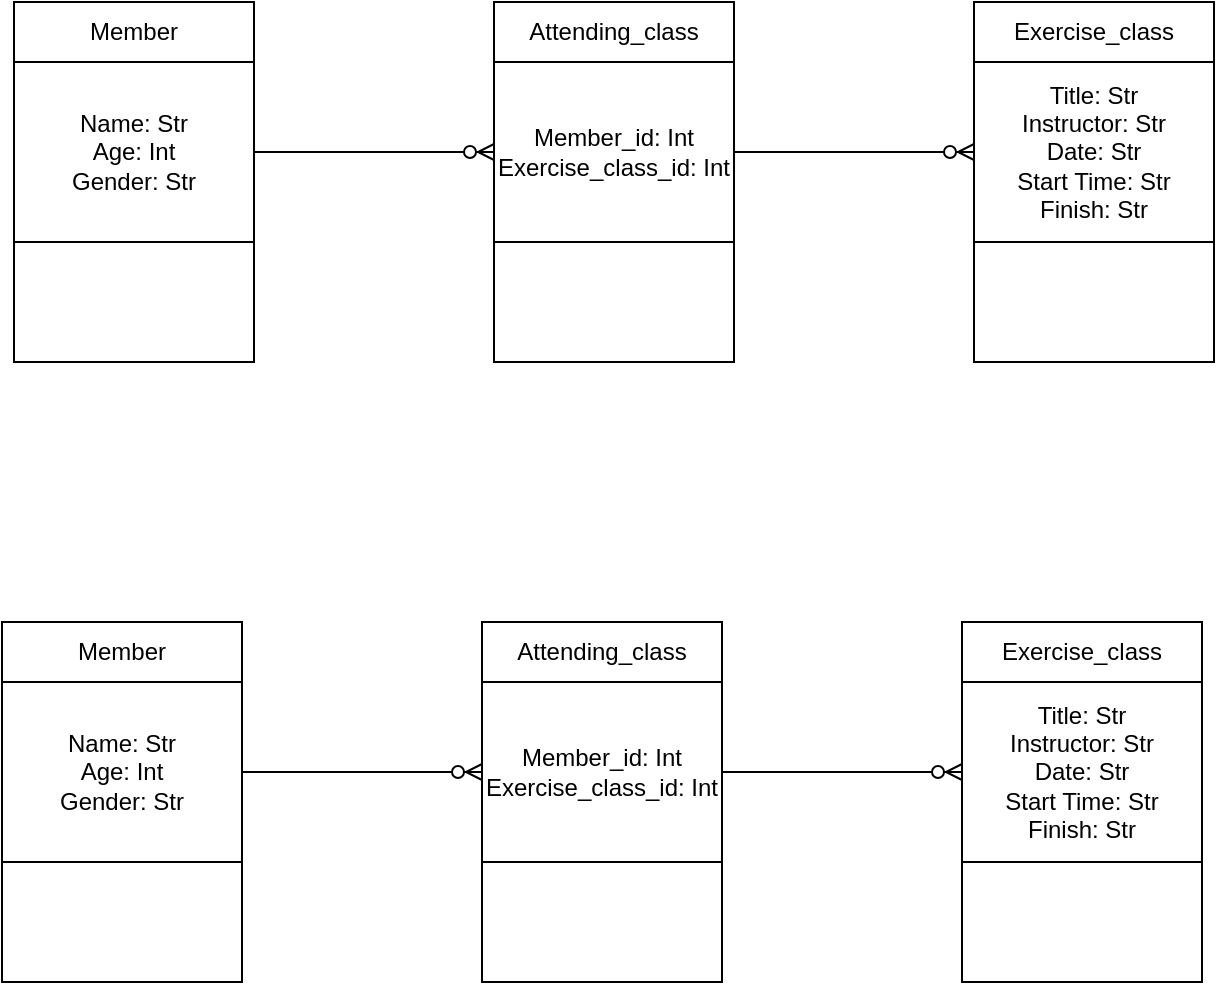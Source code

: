 <mxfile version="17.4.6" type="device"><diagram id="OkRqIn2SzFLZ9JFjaS4g" name="Page-1"><mxGraphModel dx="860" dy="558" grid="1" gridSize="10" guides="1" tooltips="1" connect="1" arrows="1" fold="1" page="1" pageScale="1" pageWidth="827" pageHeight="1169" math="0" shadow="0"><root><mxCell id="0"/><mxCell id="1" parent="0"/><mxCell id="AZ4OjbYlGEcBIqRWg4ta-1" value="" style="rounded=0;whiteSpace=wrap;html=1;" vertex="1" parent="1"><mxGeometry x="120" y="200" width="120" height="60" as="geometry"/></mxCell><mxCell id="AZ4OjbYlGEcBIqRWg4ta-2" value="Name: Str&lt;br&gt;Age: Int&lt;br&gt;Gender: Str" style="rounded=0;whiteSpace=wrap;html=1;" vertex="1" parent="1"><mxGeometry x="120" y="110" width="120" height="90" as="geometry"/></mxCell><mxCell id="AZ4OjbYlGEcBIqRWg4ta-3" value="Member" style="rounded=0;whiteSpace=wrap;html=1;" vertex="1" parent="1"><mxGeometry x="120" y="80" width="120" height="30" as="geometry"/></mxCell><mxCell id="AZ4OjbYlGEcBIqRWg4ta-4" value="" style="rounded=0;whiteSpace=wrap;html=1;" vertex="1" parent="1"><mxGeometry x="600" y="200" width="120" height="60" as="geometry"/></mxCell><mxCell id="AZ4OjbYlGEcBIqRWg4ta-5" value="Title: Str&lt;br&gt;Instructor: Str&lt;br&gt;Date: Str&lt;br&gt;Start Time: Str&lt;br&gt;Finish: Str&lt;br&gt;" style="rounded=0;whiteSpace=wrap;html=1;" vertex="1" parent="1"><mxGeometry x="600" y="110" width="120" height="90" as="geometry"/></mxCell><mxCell id="AZ4OjbYlGEcBIqRWg4ta-6" value="Exercise_class" style="rounded=0;whiteSpace=wrap;html=1;" vertex="1" parent="1"><mxGeometry x="600" y="80" width="120" height="30" as="geometry"/></mxCell><mxCell id="AZ4OjbYlGEcBIqRWg4ta-8" value="" style="rounded=0;whiteSpace=wrap;html=1;" vertex="1" parent="1"><mxGeometry x="360" y="200" width="120" height="60" as="geometry"/></mxCell><mxCell id="AZ4OjbYlGEcBIqRWg4ta-9" value="Member_id: Int&lt;br&gt;Exercise_class_id: Int" style="rounded=0;whiteSpace=wrap;html=1;" vertex="1" parent="1"><mxGeometry x="360" y="110" width="120" height="90" as="geometry"/></mxCell><mxCell id="AZ4OjbYlGEcBIqRWg4ta-10" value="Attending_class" style="rounded=0;whiteSpace=wrap;html=1;" vertex="1" parent="1"><mxGeometry x="360" y="80" width="120" height="30" as="geometry"/></mxCell><mxCell id="AZ4OjbYlGEcBIqRWg4ta-11" value="" style="edgeStyle=entityRelationEdgeStyle;fontSize=12;html=1;endArrow=ERzeroToMany;endFill=1;rounded=0;entryX=0;entryY=0.5;entryDx=0;entryDy=0;exitX=1;exitY=0.5;exitDx=0;exitDy=0;" edge="1" parent="1" source="AZ4OjbYlGEcBIqRWg4ta-2" target="AZ4OjbYlGEcBIqRWg4ta-9"><mxGeometry width="100" height="100" relative="1" as="geometry"><mxPoint x="240" y="160" as="sourcePoint"/><mxPoint x="340" y="60" as="targetPoint"/></mxGeometry></mxCell><mxCell id="AZ4OjbYlGEcBIqRWg4ta-13" value="" style="edgeStyle=entityRelationEdgeStyle;fontSize=12;html=1;endArrow=ERzeroToMany;endFill=1;rounded=0;entryX=0;entryY=0.5;entryDx=0;entryDy=0;" edge="1" parent="1" target="AZ4OjbYlGEcBIqRWg4ta-5"><mxGeometry width="100" height="100" relative="1" as="geometry"><mxPoint x="480" y="155" as="sourcePoint"/><mxPoint x="580" y="60" as="targetPoint"/></mxGeometry></mxCell><mxCell id="AZ4OjbYlGEcBIqRWg4ta-14" value="" style="rounded=0;whiteSpace=wrap;html=1;" vertex="1" parent="1"><mxGeometry x="114" y="510" width="120" height="60" as="geometry"/></mxCell><mxCell id="AZ4OjbYlGEcBIqRWg4ta-15" value="Name: Str&lt;br&gt;Age: Int&lt;br&gt;Gender: Str" style="rounded=0;whiteSpace=wrap;html=1;" vertex="1" parent="1"><mxGeometry x="114" y="420" width="120" height="90" as="geometry"/></mxCell><mxCell id="AZ4OjbYlGEcBIqRWg4ta-16" value="Member" style="rounded=0;whiteSpace=wrap;html=1;" vertex="1" parent="1"><mxGeometry x="114" y="390" width="120" height="30" as="geometry"/></mxCell><mxCell id="AZ4OjbYlGEcBIqRWg4ta-17" value="" style="rounded=0;whiteSpace=wrap;html=1;" vertex="1" parent="1"><mxGeometry x="594" y="510" width="120" height="60" as="geometry"/></mxCell><mxCell id="AZ4OjbYlGEcBIqRWg4ta-18" value="Title: Str&lt;br&gt;Instructor: Str&lt;br&gt;Date: Str&lt;br&gt;Start Time: Str&lt;br&gt;Finish: Str&lt;br&gt;" style="rounded=0;whiteSpace=wrap;html=1;" vertex="1" parent="1"><mxGeometry x="594" y="420" width="120" height="90" as="geometry"/></mxCell><mxCell id="AZ4OjbYlGEcBIqRWg4ta-19" value="Exercise_class" style="rounded=0;whiteSpace=wrap;html=1;" vertex="1" parent="1"><mxGeometry x="594" y="390" width="120" height="30" as="geometry"/></mxCell><mxCell id="AZ4OjbYlGEcBIqRWg4ta-20" value="" style="rounded=0;whiteSpace=wrap;html=1;" vertex="1" parent="1"><mxGeometry x="354" y="510" width="120" height="60" as="geometry"/></mxCell><mxCell id="AZ4OjbYlGEcBIqRWg4ta-21" value="Member_id: Int&lt;br&gt;Exercise_class_id: Int" style="rounded=0;whiteSpace=wrap;html=1;" vertex="1" parent="1"><mxGeometry x="354" y="420" width="120" height="90" as="geometry"/></mxCell><mxCell id="AZ4OjbYlGEcBIqRWg4ta-22" value="Attending_class" style="rounded=0;whiteSpace=wrap;html=1;" vertex="1" parent="1"><mxGeometry x="354" y="390" width="120" height="30" as="geometry"/></mxCell><mxCell id="AZ4OjbYlGEcBIqRWg4ta-23" value="" style="edgeStyle=entityRelationEdgeStyle;fontSize=12;html=1;endArrow=ERzeroToMany;endFill=1;rounded=0;entryX=0;entryY=0.5;entryDx=0;entryDy=0;exitX=1;exitY=0.5;exitDx=0;exitDy=0;" edge="1" parent="1" source="AZ4OjbYlGEcBIqRWg4ta-15" target="AZ4OjbYlGEcBIqRWg4ta-21"><mxGeometry width="100" height="100" relative="1" as="geometry"><mxPoint x="234" y="470" as="sourcePoint"/><mxPoint x="334" y="370" as="targetPoint"/></mxGeometry></mxCell><mxCell id="AZ4OjbYlGEcBIqRWg4ta-24" value="" style="edgeStyle=entityRelationEdgeStyle;fontSize=12;html=1;endArrow=ERzeroToMany;endFill=1;rounded=0;entryX=0;entryY=0.5;entryDx=0;entryDy=0;" edge="1" parent="1" target="AZ4OjbYlGEcBIqRWg4ta-18"><mxGeometry width="100" height="100" relative="1" as="geometry"><mxPoint x="474" y="465" as="sourcePoint"/><mxPoint x="574" y="370" as="targetPoint"/></mxGeometry></mxCell></root></mxGraphModel></diagram></mxfile>